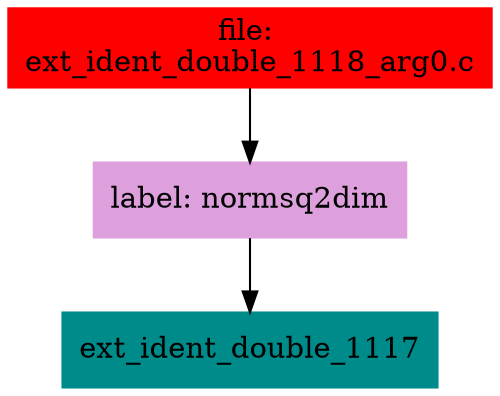digraph G {
node [shape=box]

0 [label="file: 
ext_ident_double_1118_arg0.c",color=red, style=filled]
1 [label="label: normsq2dim",color=plum, style=filled]
0 -> 1
2 [label="ext_ident_double_1117",color=cyan4, style=filled]
1 -> 2


}

